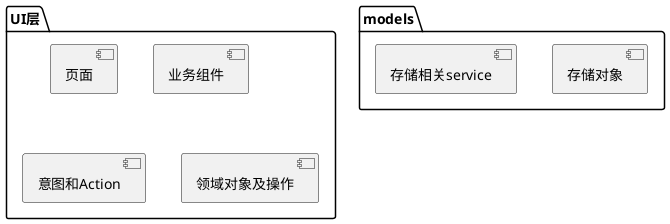 @startuml 包依赖图
package "UI层" {
  component "页面"
  component "业务组件"
  component "意图和Action"
  component "领域对象及操作"
}

package "models" {
  component "存储对象"
  component "存储相关service"
}

@enduml